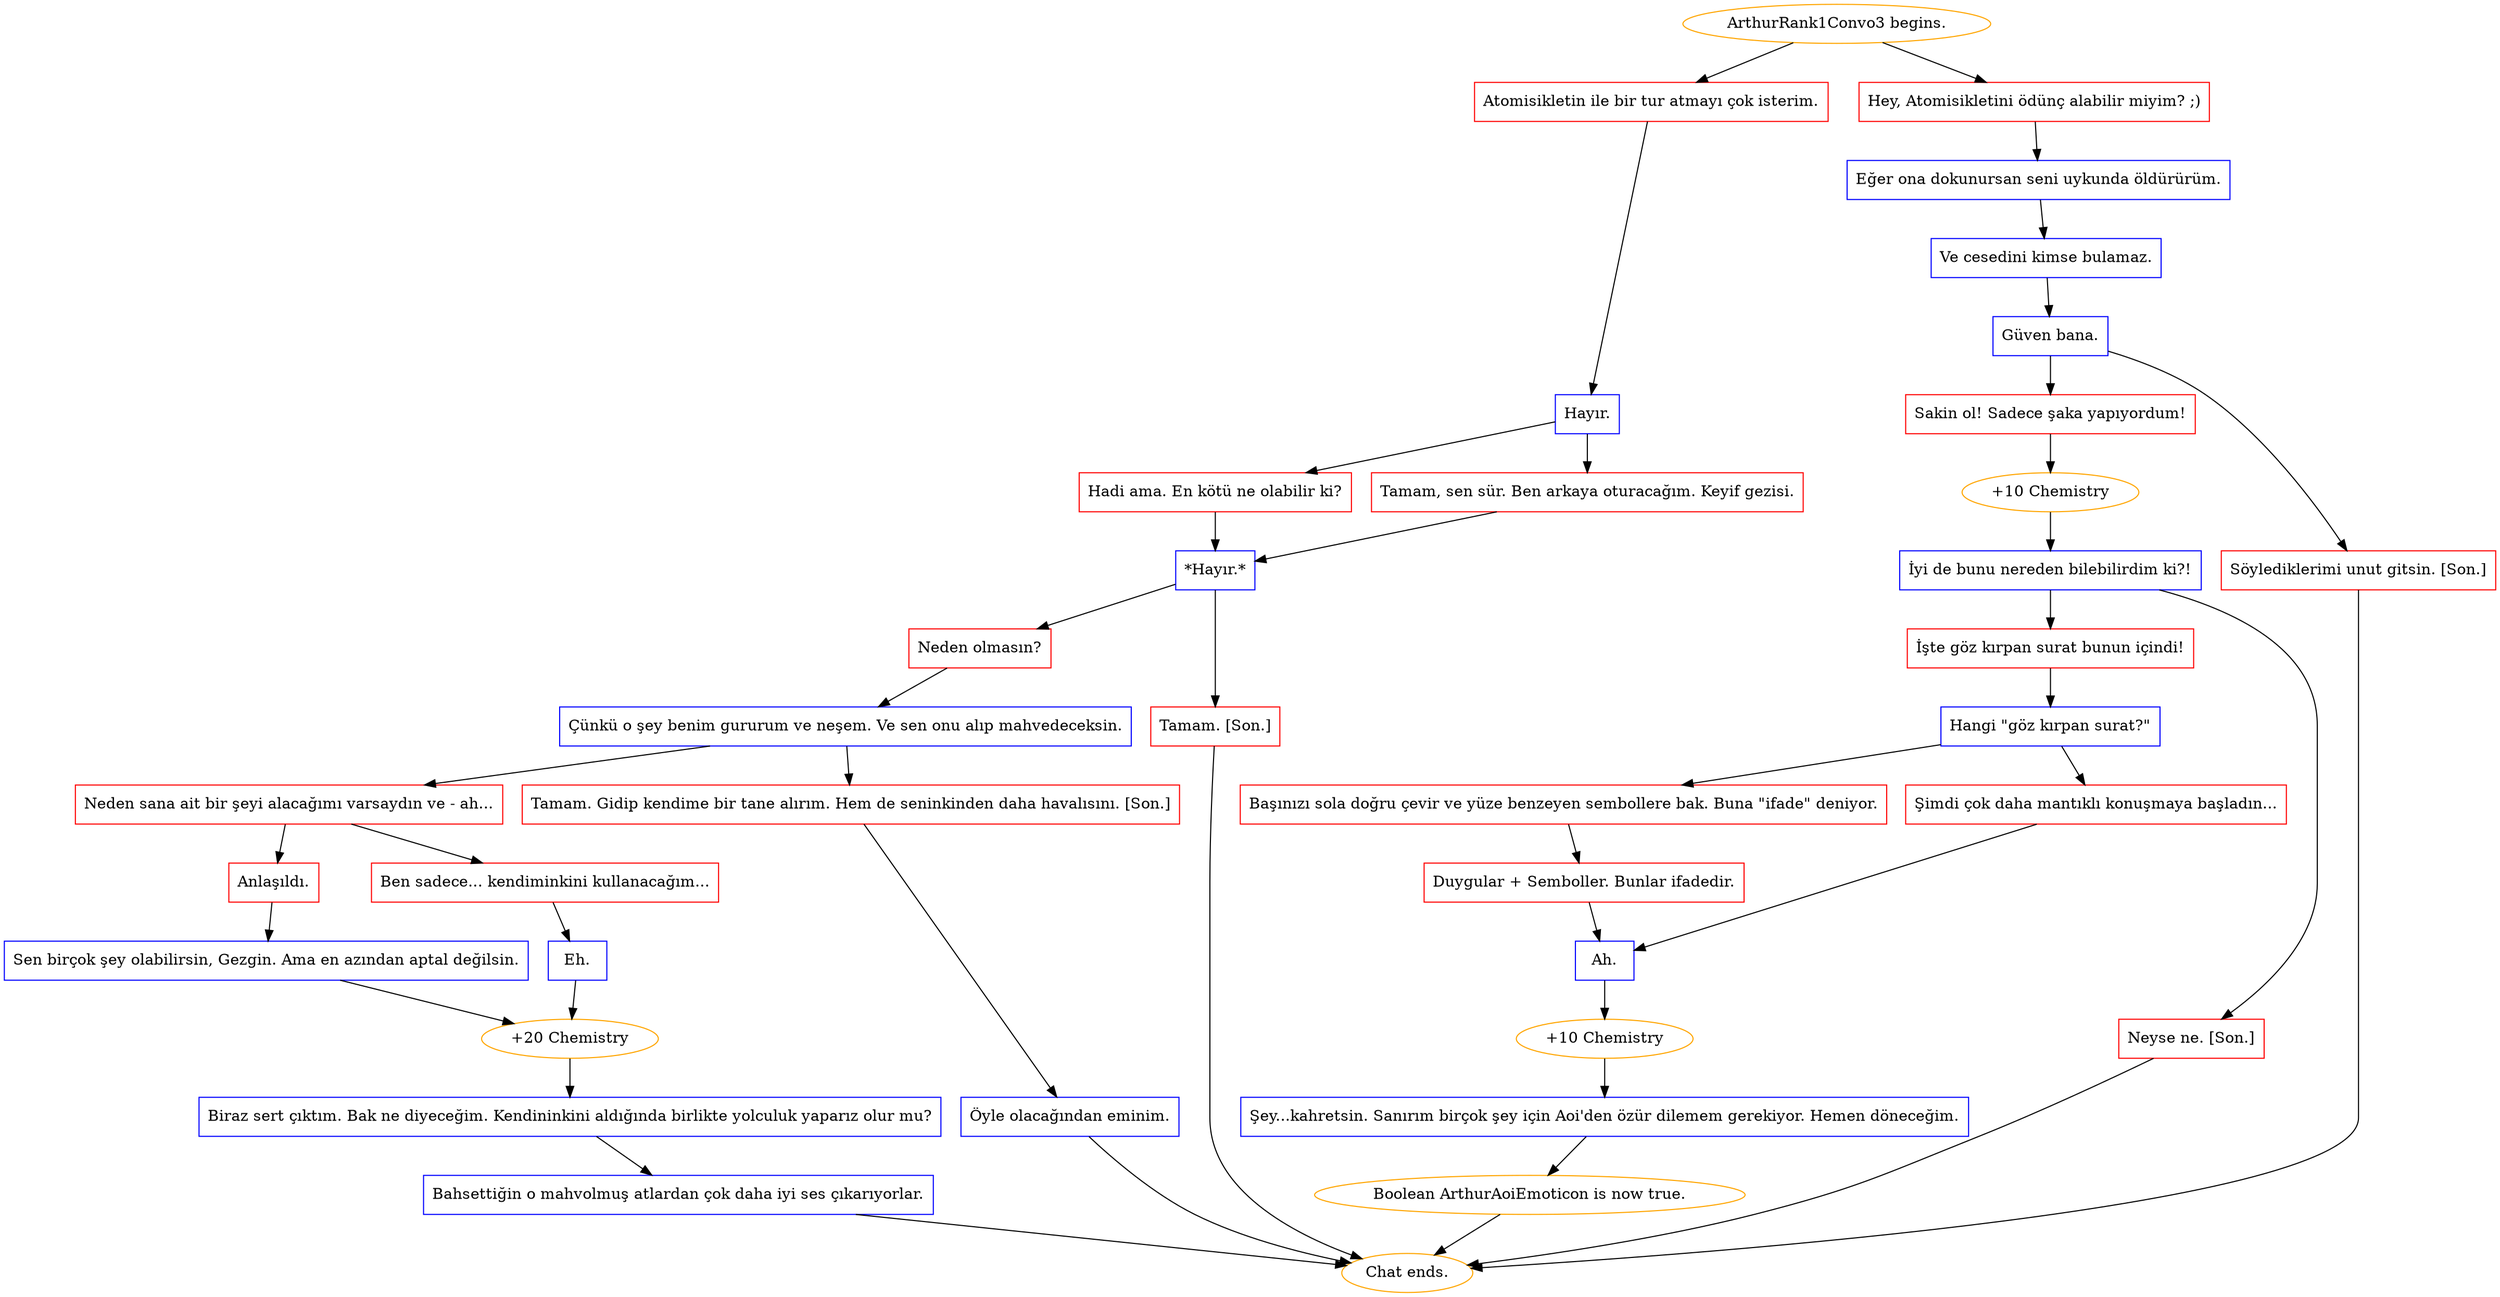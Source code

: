 digraph {
	"ArthurRank1Convo3 begins." [color=orange];
		"ArthurRank1Convo3 begins." -> j3018231854;
		"ArthurRank1Convo3 begins." -> j3680466841;
	j3018231854 [label="Atomisikletin ile bir tur atmayı çok isterim.",shape=box,color=red];
		j3018231854 -> j2583772644;
	j3680466841 [label="Hey, Atomisikletini ödünç alabilir miyim? ;)",shape=box,color=red];
		j3680466841 -> j2622312609;
	j2583772644 [label="Hayır.",shape=box,color=blue];
		j2583772644 -> j3072039093;
		j2583772644 -> j2069817530;
	j2622312609 [label="Eğer ona dokunursan seni uykunda öldürürüm.",shape=box,color=blue];
		j2622312609 -> j2552330961;
	j3072039093 [label="Hadi ama. En kötü ne olabilir ki?",shape=box,color=red];
		j3072039093 -> j1205651848;
	j2069817530 [label="Tamam, sen sür. Ben arkaya oturacağım. Keyif gezisi.",shape=box,color=red];
		j2069817530 -> j1205651848;
	j2552330961 [label="Ve cesedini kimse bulamaz.",shape=box,color=blue];
		j2552330961 -> j1392931501;
	j1205651848 [label="*Hayır.*",shape=box,color=blue];
		j1205651848 -> j1304245760;
		j1205651848 -> j705786426;
	j1392931501 [label="Güven bana.",shape=box,color=blue];
		j1392931501 -> j1318412709;
		j1392931501 -> j3310131871;
	j1304245760 [label="Neden olmasın?",shape=box,color=red];
		j1304245760 -> j2232848839;
	j705786426 [label="Tamam. [Son.]",shape=box,color=red];
		j705786426 -> "Chat ends.";
	j1318412709 [label="Sakin ol! Sadece şaka yapıyordum!",shape=box,color=red];
		j1318412709 -> j1959385362;
	j3310131871 [label="Söylediklerimi unut gitsin. [Son.]",shape=box,color=red];
		j3310131871 -> "Chat ends.";
	j2232848839 [label="Çünkü o şey benim gururum ve neşem. Ve sen onu alıp mahvedeceksin.",shape=box,color=blue];
		j2232848839 -> j2819128217;
		j2232848839 -> j1400482161;
	"Chat ends." [color=orange];
	j1959385362 [label="+10 Chemistry",color=orange];
		j1959385362 -> j1036267482;
	j2819128217 [label="Neden sana ait bir şeyi alacağımı varsaydın ve - ah...",shape=box,color=red];
		j2819128217 -> j3139174524;
		j2819128217 -> j3269151963;
	j1400482161 [label="Tamam. Gidip kendime bir tane alırım. Hem de seninkinden daha havalısını. [Son.]",shape=box,color=red];
		j1400482161 -> j2021429331;
	j1036267482 [label="İyi de bunu nereden bilebilirdim ki?!",shape=box,color=blue];
		j1036267482 -> j545136083;
		j1036267482 -> j799415379;
	j3139174524 [label="Anlaşıldı.",shape=box,color=red];
		j3139174524 -> j89510527;
	j3269151963 [label="Ben sadece... kendiminkini kullanacağım...",shape=box,color=red];
		j3269151963 -> j4208577459;
	j2021429331 [label="Öyle olacağından eminim.",shape=box,color=blue];
		j2021429331 -> "Chat ends.";
	j545136083 [label="İşte göz kırpan surat bunun içindi!",shape=box,color=red];
		j545136083 -> j3769285374;
	j799415379 [label="Neyse ne. [Son.]",shape=box,color=red];
		j799415379 -> "Chat ends.";
	j89510527 [label="Sen birçok şey olabilirsin, Gezgin. Ama en azından aptal değilsin.",shape=box,color=blue];
		j89510527 -> j2527146370;
	j4208577459 [label="Eh.",shape=box,color=blue];
		j4208577459 -> j2527146370;
	j3769285374 [label="Hangi \"göz kırpan surat?\"",shape=box,color=blue];
		j3769285374 -> j963845144;
		j3769285374 -> j2383199138;
	j2527146370 [label="+20 Chemistry",color=orange];
		j2527146370 -> j2466267677;
	j963845144 [label="Başınızı sola doğru çevir ve yüze benzeyen sembollere bak. Buna \"ifade\" deniyor.",shape=box,color=red];
		j963845144 -> j1564925950;
	j2383199138 [label="Şimdi çok daha mantıklı konuşmaya başladın...",shape=box,color=red];
		j2383199138 -> j2673952544;
	j2466267677 [label="Biraz sert çıktım. Bak ne diyeceğim. Kendininkini aldığında birlikte yolculuk yaparız olur mu?",shape=box,color=blue];
		j2466267677 -> j3237660992;
	j1564925950 [label="Duygular + Semboller. Bunlar ifadedir.",shape=box,color=red];
		j1564925950 -> j2673952544;
	j2673952544 [label="Ah.",shape=box,color=blue];
		j2673952544 -> j3396092051;
	j3237660992 [label="Bahsettiğin o mahvolmuş atlardan çok daha iyi ses çıkarıyorlar.",shape=box,color=blue];
		j3237660992 -> "Chat ends.";
	j3396092051 [label="+10 Chemistry",color=orange];
		j3396092051 -> j3393049819;
	j3393049819 [label="Şey...kahretsin. Sanırım birçok şey için Aoi'den özür dilemem gerekiyor. Hemen döneceğim.",shape=box,color=blue];
		j3393049819 -> j538271006;
	j538271006 [label="Boolean ArthurAoiEmoticon is now true.",color=orange];
		j538271006 -> "Chat ends.";
}